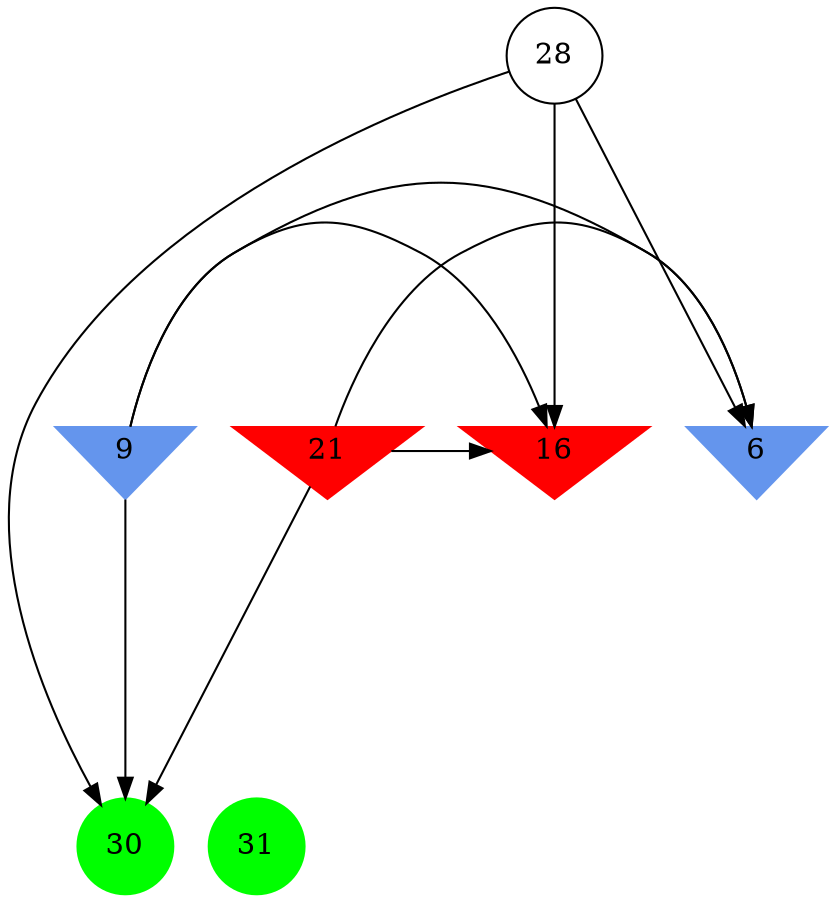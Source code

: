 digraph brain {
	ranksep=2.0;
	6 [shape=invtriangle,style=filled,color=cornflowerblue];
	9 [shape=invtriangle,style=filled,color=cornflowerblue];
	16 [shape=invtriangle,style=filled,color=red];
	21 [shape=invtriangle,style=filled,color=red];
	28 [shape=circle,color=black];
	30 [shape=circle,style=filled,color=green];
	31 [shape=circle,style=filled,color=green];
	9	->	16;
	9	->	30;
	9	->	6;
	28	->	16;
	28	->	30;
	28	->	6;
	21	->	16;
	21	->	30;
	21	->	6;
	{ rank=same; 6; 9; 16; 21; }
	{ rank=same; 28; }
	{ rank=same; 30; 31; }
}
